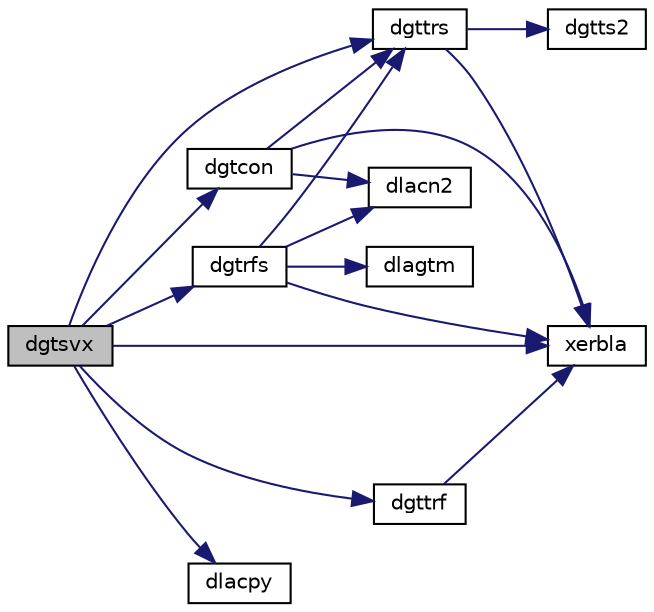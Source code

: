 digraph "dgtsvx"
{
 // LATEX_PDF_SIZE
  edge [fontname="Helvetica",fontsize="10",labelfontname="Helvetica",labelfontsize="10"];
  node [fontname="Helvetica",fontsize="10",shape=record];
  rankdir="LR";
  Node1 [label="dgtsvx",height=0.2,width=0.4,color="black", fillcolor="grey75", style="filled", fontcolor="black",tooltip="DGTSVX computes the solution to system of linear equations A * X = B for GT matrices"];
  Node1 -> Node2 [color="midnightblue",fontsize="10",style="solid",fontname="Helvetica"];
  Node2 [label="dgtcon",height=0.2,width=0.4,color="black", fillcolor="white", style="filled",URL="$dgtcon_8f.html#a55242c56fbb3243e6c9b897880182a4b",tooltip="DGTCON"];
  Node2 -> Node3 [color="midnightblue",fontsize="10",style="solid",fontname="Helvetica"];
  Node3 [label="dgttrs",height=0.2,width=0.4,color="black", fillcolor="white", style="filled",URL="$dgttrs_8f.html#a887f9fe1a0c6a4aeac1752da5652014a",tooltip="DGTTRS"];
  Node3 -> Node4 [color="midnightblue",fontsize="10",style="solid",fontname="Helvetica"];
  Node4 [label="dgtts2",height=0.2,width=0.4,color="black", fillcolor="white", style="filled",URL="$dgtts2_8f.html#aeb6c61ebd5c7f9942cb364d6cb2ae1fb",tooltip="DGTTS2 solves a system of linear equations with a tridiagonal matrix using the LU factorization compu..."];
  Node3 -> Node5 [color="midnightblue",fontsize="10",style="solid",fontname="Helvetica"];
  Node5 [label="xerbla",height=0.2,width=0.4,color="black", fillcolor="white", style="filled",URL="$xerbla_8f.html#a377ee61015baf8dea7770b3a404b1c07",tooltip="XERBLA"];
  Node2 -> Node6 [color="midnightblue",fontsize="10",style="solid",fontname="Helvetica"];
  Node6 [label="dlacn2",height=0.2,width=0.4,color="black", fillcolor="white", style="filled",URL="$dlacn2_8f.html#a9b62da514b4a671acd3e3f63d018f01e",tooltip="DLACN2 estimates the 1-norm of a square matrix, using reverse communication for evaluating matrix-vec..."];
  Node2 -> Node5 [color="midnightblue",fontsize="10",style="solid",fontname="Helvetica"];
  Node1 -> Node7 [color="midnightblue",fontsize="10",style="solid",fontname="Helvetica"];
  Node7 [label="dgtrfs",height=0.2,width=0.4,color="black", fillcolor="white", style="filled",URL="$dgtrfs_8f.html#a20d15d564aefd2fcd3b19f7511dfe17a",tooltip="DGTRFS"];
  Node7 -> Node3 [color="midnightblue",fontsize="10",style="solid",fontname="Helvetica"];
  Node7 -> Node6 [color="midnightblue",fontsize="10",style="solid",fontname="Helvetica"];
  Node7 -> Node8 [color="midnightblue",fontsize="10",style="solid",fontname="Helvetica"];
  Node8 [label="dlagtm",height=0.2,width=0.4,color="black", fillcolor="white", style="filled",URL="$dlagtm_8f.html#aef588ae9e76526cc89802086ae5eec11",tooltip="DLAGTM performs a matrix-matrix product of the form C = αAB+βC, where A is a tridiagonal matrix,..."];
  Node7 -> Node5 [color="midnightblue",fontsize="10",style="solid",fontname="Helvetica"];
  Node1 -> Node9 [color="midnightblue",fontsize="10",style="solid",fontname="Helvetica"];
  Node9 [label="dgttrf",height=0.2,width=0.4,color="black", fillcolor="white", style="filled",URL="$dgttrf_8f.html#a8ca64e542924cec56cbe9837b77d25b7",tooltip="DGTTRF"];
  Node9 -> Node5 [color="midnightblue",fontsize="10",style="solid",fontname="Helvetica"];
  Node1 -> Node3 [color="midnightblue",fontsize="10",style="solid",fontname="Helvetica"];
  Node1 -> Node10 [color="midnightblue",fontsize="10",style="solid",fontname="Helvetica"];
  Node10 [label="dlacpy",height=0.2,width=0.4,color="black", fillcolor="white", style="filled",URL="$dlacpy_8f.html#a7eb8731ffab2734378157c40964bf788",tooltip="DLACPY copies all or part of one two-dimensional array to another."];
  Node1 -> Node5 [color="midnightblue",fontsize="10",style="solid",fontname="Helvetica"];
}
